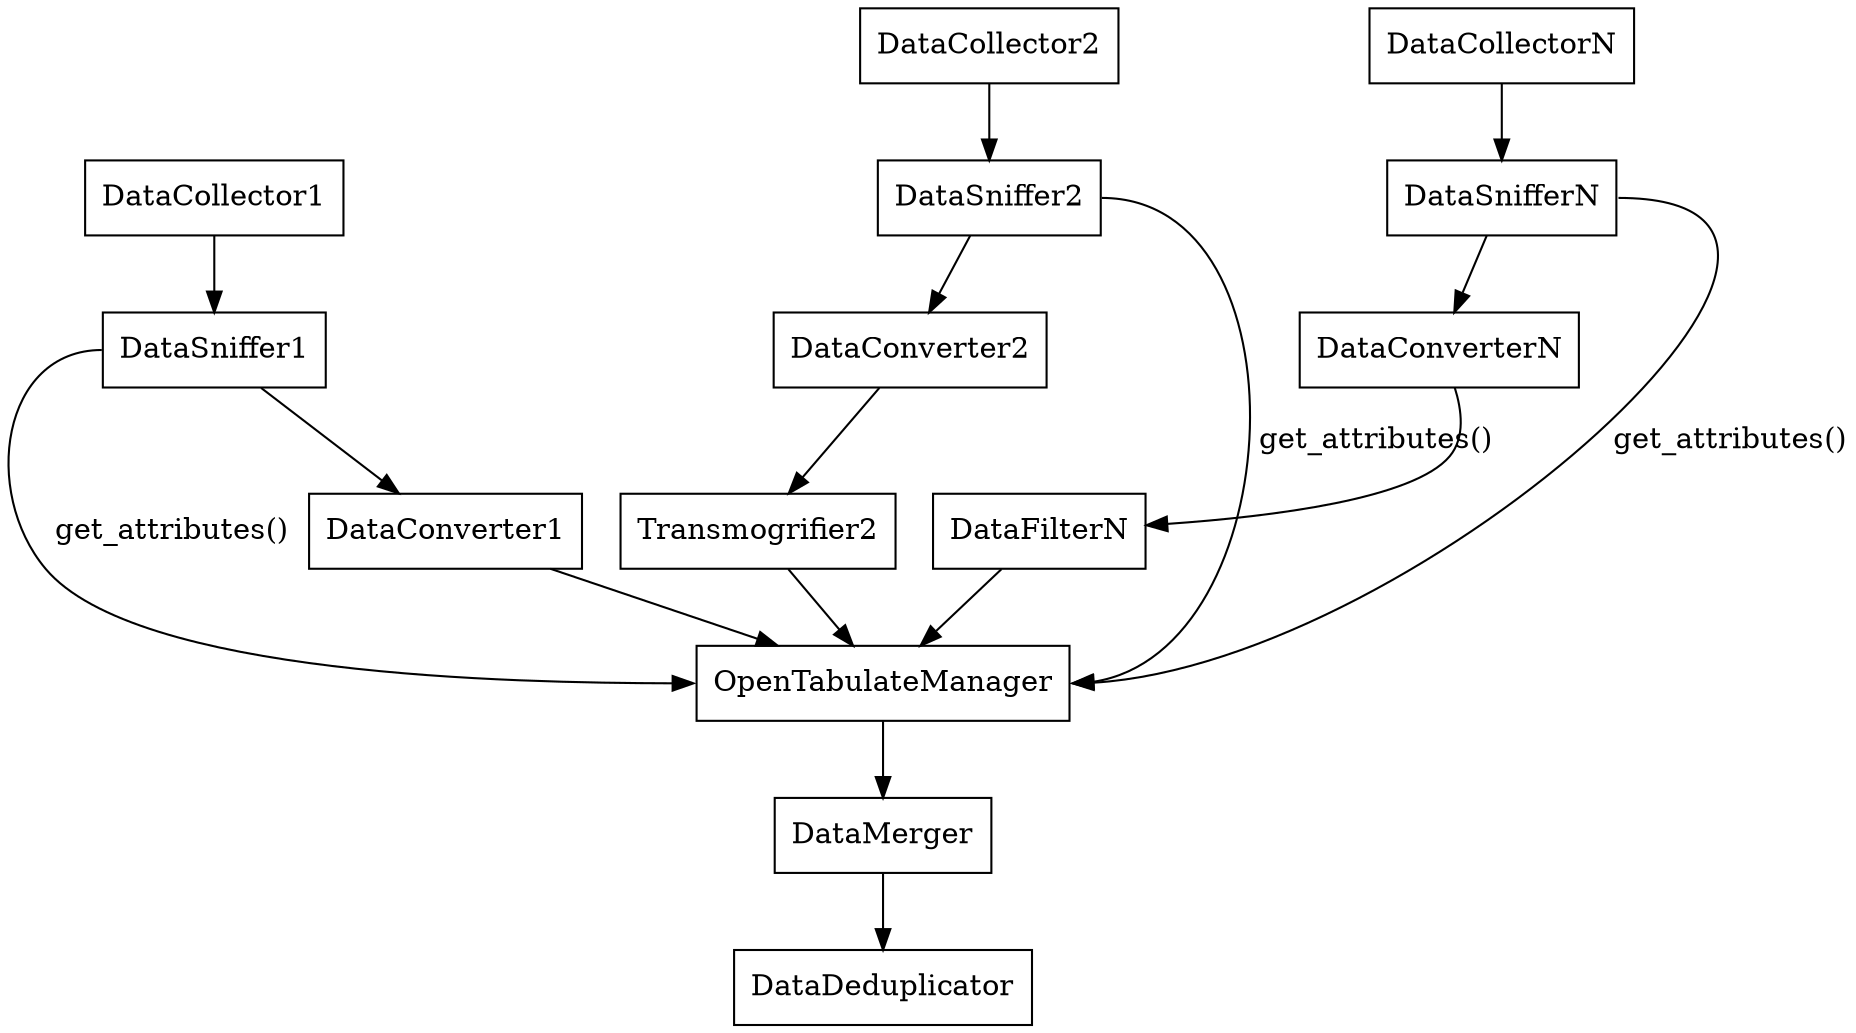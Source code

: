 digraph G {

    node [shape=box];
    
    //edge [label=" pass_data()" labelfloat=true];

    DataCollector1 ->  DataSniffer1 -> DataConverter1 -> OpenTabulateManager -> DataMerger -> DataDeduplicator;

    DataCollectorN ->  DataSnifferN -> DataConverterN -> DataFilterN -> OpenTabulateManager; 

    DataCollector2 ->  DataSniffer2 -> DataConverter2 ->  Transmogrifier2 -> OpenTabulateManager; 

    
    DataSniffer1:w ->  OpenTabulateManager:w [label=" get_attributes()"];
    DataSniffer2:e ->  OpenTabulateManager:e [label=" get_attributes()"];
    DataSnifferN:e ->  OpenTabulateManager:e [label=" get_attributes()"];
}